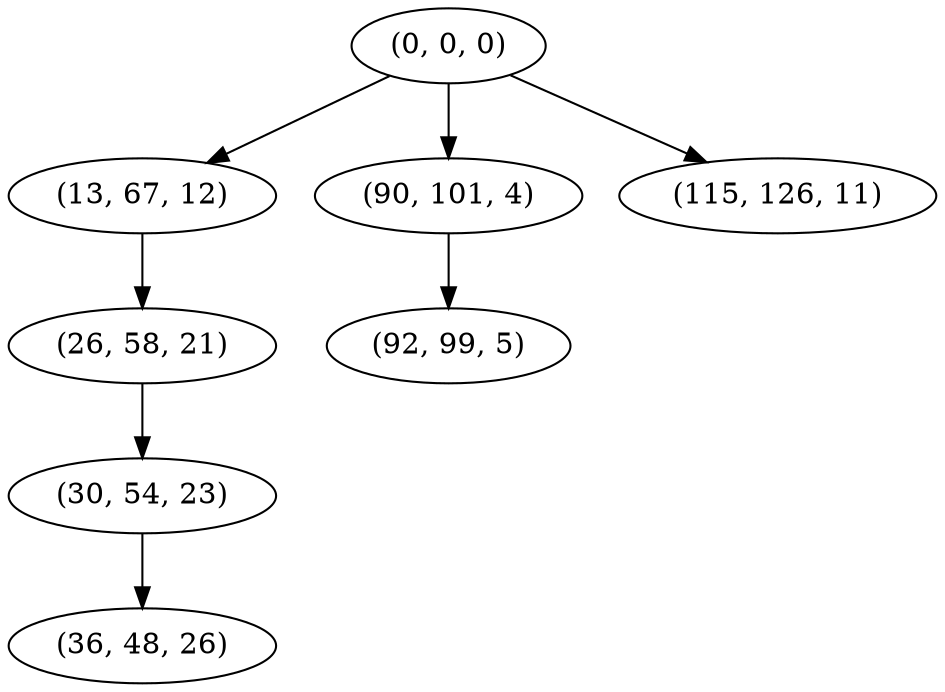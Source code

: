 digraph tree {
    "(0, 0, 0)";
    "(13, 67, 12)";
    "(26, 58, 21)";
    "(30, 54, 23)";
    "(36, 48, 26)";
    "(90, 101, 4)";
    "(92, 99, 5)";
    "(115, 126, 11)";
    "(0, 0, 0)" -> "(13, 67, 12)";
    "(0, 0, 0)" -> "(90, 101, 4)";
    "(0, 0, 0)" -> "(115, 126, 11)";
    "(13, 67, 12)" -> "(26, 58, 21)";
    "(26, 58, 21)" -> "(30, 54, 23)";
    "(30, 54, 23)" -> "(36, 48, 26)";
    "(90, 101, 4)" -> "(92, 99, 5)";
}
